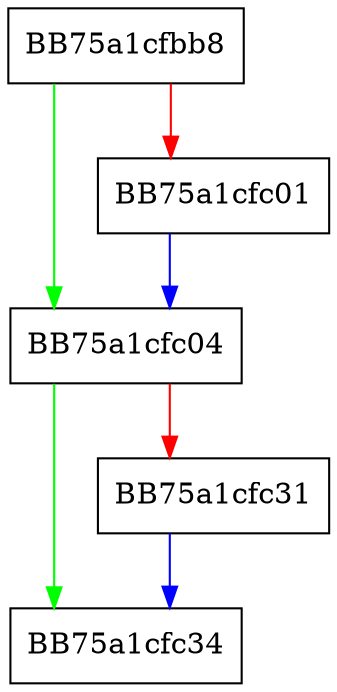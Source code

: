 digraph throw_missing {
  node [shape="box"];
  graph [splines=ortho];
  BB75a1cfbb8 -> BB75a1cfc04 [color="green"];
  BB75a1cfbb8 -> BB75a1cfc01 [color="red"];
  BB75a1cfc01 -> BB75a1cfc04 [color="blue"];
  BB75a1cfc04 -> BB75a1cfc34 [color="green"];
  BB75a1cfc04 -> BB75a1cfc31 [color="red"];
  BB75a1cfc31 -> BB75a1cfc34 [color="blue"];
}